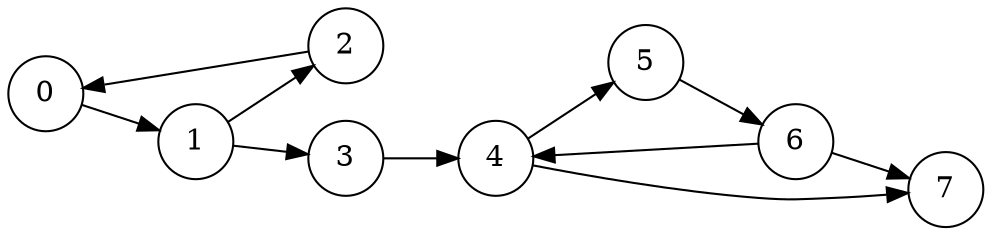 digraph {
node [shape = circle];
rankdir="LR";
0 -> 1
1 -> 2
1 -> 3
2 -> 0
3 -> 4
4 -> 5
4 -> 7
5 -> 6
6 -> 4
6 -> 7
}
